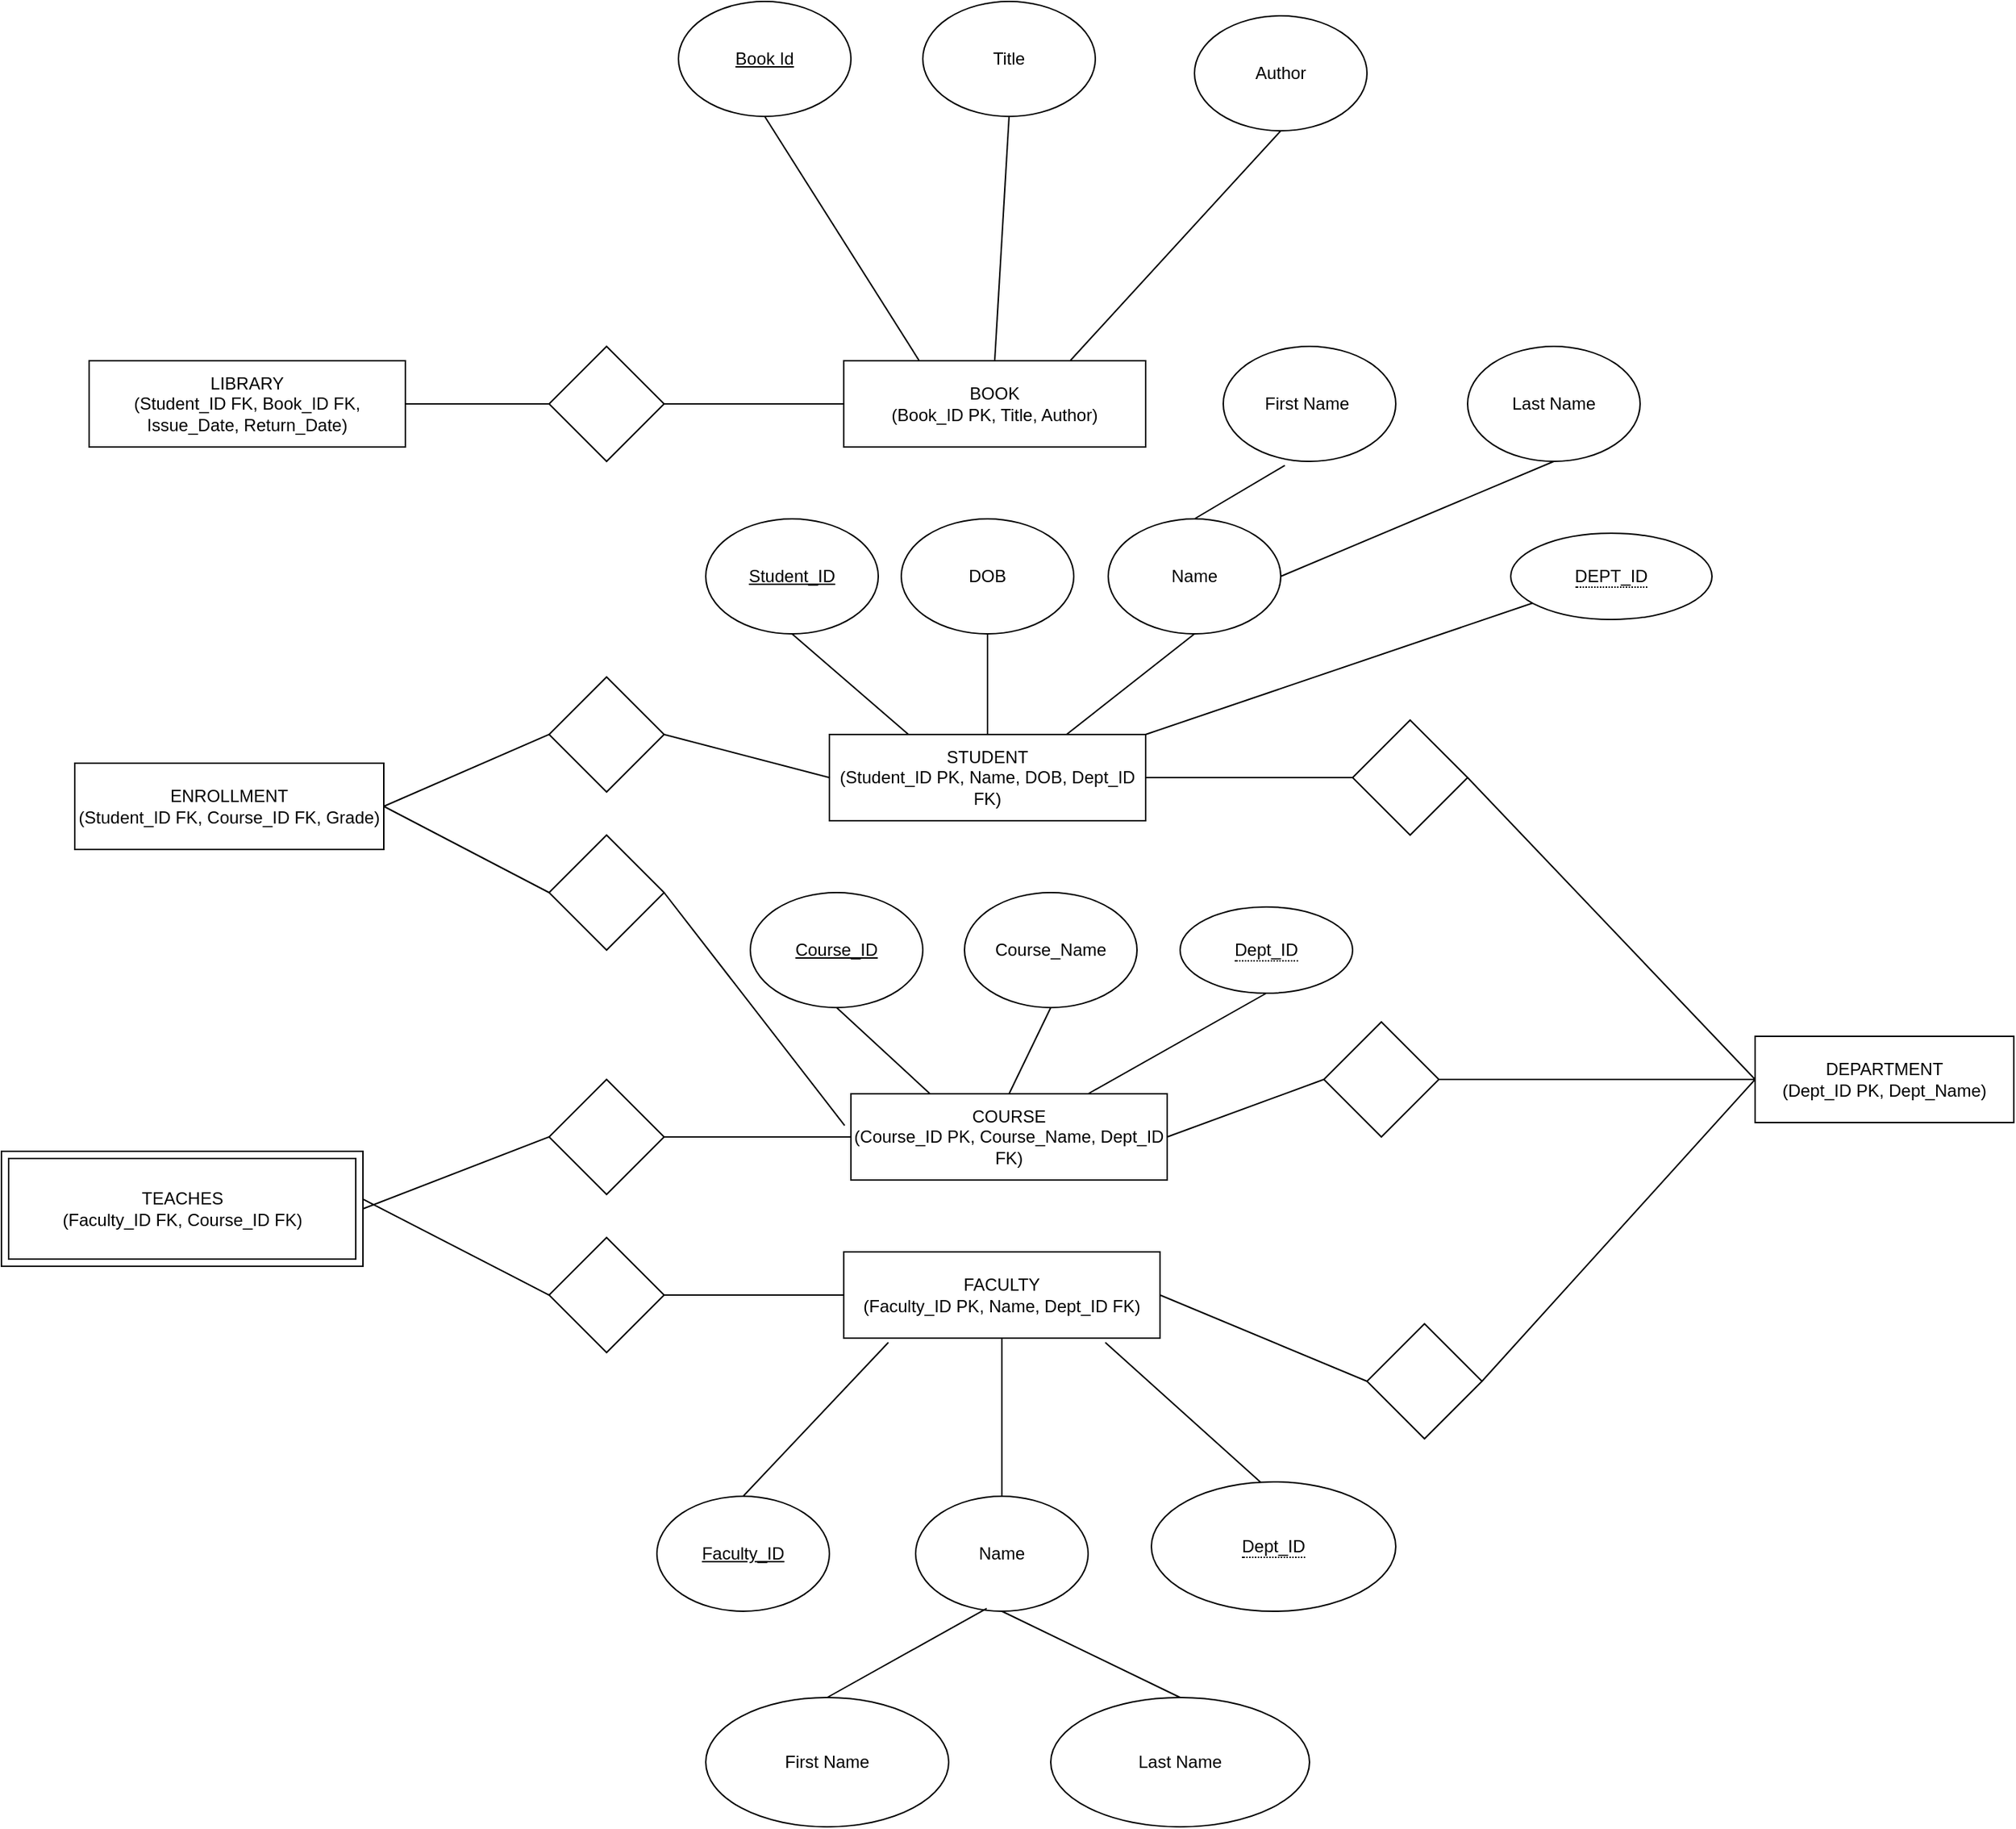 <mxfile version="28.2.3">
  <diagram id="JzQxzd5eA3obd-ft39aP" name="Page-2">
    <mxGraphModel dx="2339" dy="1137" grid="1" gridSize="10" guides="1" tooltips="1" connect="1" arrows="1" fold="1" page="1" pageScale="1" pageWidth="827" pageHeight="1169" math="0" shadow="0">
      <root>
        <mxCell id="0" />
        <mxCell id="1" parent="0" />
        <mxCell id="IvjxRuRWldD-dNK5fLIv-1" value="STUDENT&#xa;(Student_ID PK, Name, DOB, Dept_ID FK)" style="shape=rectangle;rounded=0;whiteSpace=wrap;html=1;" parent="1" vertex="1">
          <mxGeometry x="696" y="540" width="220" height="60" as="geometry" />
        </mxCell>
        <mxCell id="IvjxRuRWldD-dNK5fLIv-2" value="DEPARTMENT&#xa;(Dept_ID PK, Dept_Name)" style="shape=rectangle;rounded=0;whiteSpace=wrap;html=1;" parent="1" vertex="1">
          <mxGeometry x="1340" y="750" width="180" height="60" as="geometry" />
        </mxCell>
        <mxCell id="IvjxRuRWldD-dNK5fLIv-3" value="COURSE&#xa;(Course_ID PK, Course_Name, Dept_ID FK)" style="shape=rectangle;rounded=0;whiteSpace=wrap;html=1;" parent="1" vertex="1">
          <mxGeometry x="711" y="790" width="220" height="60" as="geometry" />
        </mxCell>
        <mxCell id="IvjxRuRWldD-dNK5fLIv-4" value="FACULTY&#xa;(Faculty_ID PK, Name, Dept_ID FK)" style="shape=rectangle;rounded=0;whiteSpace=wrap;html=1;" parent="1" vertex="1">
          <mxGeometry x="706" y="900" width="220" height="60" as="geometry" />
        </mxCell>
        <mxCell id="IvjxRuRWldD-dNK5fLIv-5" value="BOOK&#xa;(Book_ID PK, Title, Author)" style="shape=rectangle;rounded=0;whiteSpace=wrap;html=1;" parent="1" vertex="1">
          <mxGeometry x="706" y="280" width="210" height="60" as="geometry" />
        </mxCell>
        <mxCell id="IvjxRuRWldD-dNK5fLIv-6" value="LIBRARY&lt;br&gt;(Student_ID FK, Book_ID FK, Issue_Date, Return_Date)" style="rounded=0;whiteSpace=wrap;html=1;" parent="1" vertex="1">
          <mxGeometry x="181" y="280" width="220" height="60" as="geometry" />
        </mxCell>
        <mxCell id="IvjxRuRWldD-dNK5fLIv-7" value="ENROLLMENT&lt;br&gt;(Student_ID FK, Course_ID FK, Grade)" style="rounded=0;whiteSpace=wrap;html=1;" parent="1" vertex="1">
          <mxGeometry x="171" y="560" width="215" height="60" as="geometry" />
        </mxCell>
        <mxCell id="IvjxRuRWldD-dNK5fLIv-34" value="" style="rhombus;whiteSpace=wrap;html=1;" parent="1" vertex="1">
          <mxGeometry x="501" y="270" width="80" height="80" as="geometry" />
        </mxCell>
        <mxCell id="ieQ-ditar4wOQOgy2Ght-1" value="" style="endArrow=none;html=1;rounded=0;exitX=1;exitY=0.5;exitDx=0;exitDy=0;entryX=0;entryY=0.5;entryDx=0;entryDy=0;" parent="1" source="IvjxRuRWldD-dNK5fLIv-6" target="IvjxRuRWldD-dNK5fLIv-34" edge="1">
          <mxGeometry width="50" height="50" relative="1" as="geometry">
            <mxPoint x="661" y="520" as="sourcePoint" />
            <mxPoint x="631" y="390" as="targetPoint" />
            <Array as="points" />
          </mxGeometry>
        </mxCell>
        <mxCell id="ieQ-ditar4wOQOgy2Ght-2" value="" style="endArrow=none;html=1;rounded=0;exitX=1;exitY=0.5;exitDx=0;exitDy=0;entryX=0;entryY=0.5;entryDx=0;entryDy=0;" parent="1" source="IvjxRuRWldD-dNK5fLIv-34" target="IvjxRuRWldD-dNK5fLIv-5" edge="1">
          <mxGeometry width="50" height="50" relative="1" as="geometry">
            <mxPoint x="661" y="520" as="sourcePoint" />
            <mxPoint x="711" y="470" as="targetPoint" />
          </mxGeometry>
        </mxCell>
        <mxCell id="ieQ-ditar4wOQOgy2Ght-3" value="" style="rhombus;whiteSpace=wrap;html=1;" parent="1" vertex="1">
          <mxGeometry x="501" y="500" width="80" height="80" as="geometry" />
        </mxCell>
        <mxCell id="ieQ-ditar4wOQOgy2Ght-4" value="" style="rhombus;whiteSpace=wrap;html=1;" parent="1" vertex="1">
          <mxGeometry x="501" y="610" width="80" height="80" as="geometry" />
        </mxCell>
        <mxCell id="ieQ-ditar4wOQOgy2Ght-5" value="" style="rhombus;whiteSpace=wrap;html=1;" parent="1" vertex="1">
          <mxGeometry x="501" y="780" width="80" height="80" as="geometry" />
        </mxCell>
        <mxCell id="ieQ-ditar4wOQOgy2Ght-6" value="" style="rhombus;whiteSpace=wrap;html=1;" parent="1" vertex="1">
          <mxGeometry x="501" y="890" width="80" height="80" as="geometry" />
        </mxCell>
        <mxCell id="ieQ-ditar4wOQOgy2Ght-7" value="" style="endArrow=none;html=1;rounded=0;exitX=1;exitY=0.5;exitDx=0;exitDy=0;entryX=0;entryY=0.5;entryDx=0;entryDy=0;" parent="1" source="IvjxRuRWldD-dNK5fLIv-7" target="ieQ-ditar4wOQOgy2Ght-3" edge="1">
          <mxGeometry width="50" height="50" relative="1" as="geometry">
            <mxPoint x="661" y="640" as="sourcePoint" />
            <mxPoint x="711" y="590" as="targetPoint" />
          </mxGeometry>
        </mxCell>
        <mxCell id="ieQ-ditar4wOQOgy2Ght-8" value="" style="endArrow=none;html=1;rounded=0;exitX=1;exitY=0.5;exitDx=0;exitDy=0;entryX=0;entryY=0.5;entryDx=0;entryDy=0;" parent="1" source="ieQ-ditar4wOQOgy2Ght-3" target="IvjxRuRWldD-dNK5fLIv-1" edge="1">
          <mxGeometry width="50" height="50" relative="1" as="geometry">
            <mxPoint x="566" y="400" as="sourcePoint" />
            <mxPoint x="711" y="590" as="targetPoint" />
          </mxGeometry>
        </mxCell>
        <mxCell id="ieQ-ditar4wOQOgy2Ght-9" value="" style="endArrow=none;html=1;rounded=0;exitX=1;exitY=0.5;exitDx=0;exitDy=0;entryX=0;entryY=0.5;entryDx=0;entryDy=0;" parent="1" source="IvjxRuRWldD-dNK5fLIv-7" target="ieQ-ditar4wOQOgy2Ght-4" edge="1">
          <mxGeometry width="50" height="50" relative="1" as="geometry">
            <mxPoint x="661" y="640" as="sourcePoint" />
            <mxPoint x="711" y="590" as="targetPoint" />
          </mxGeometry>
        </mxCell>
        <mxCell id="ieQ-ditar4wOQOgy2Ght-10" value="" style="endArrow=none;html=1;rounded=0;exitX=1;exitY=0.5;exitDx=0;exitDy=0;entryX=-0.02;entryY=0.367;entryDx=0;entryDy=0;entryPerimeter=0;" parent="1" source="ieQ-ditar4wOQOgy2Ght-4" target="IvjxRuRWldD-dNK5fLIv-3" edge="1">
          <mxGeometry width="50" height="50" relative="1" as="geometry">
            <mxPoint x="661" y="640" as="sourcePoint" />
            <mxPoint x="711" y="590" as="targetPoint" />
          </mxGeometry>
        </mxCell>
        <mxCell id="ieQ-ditar4wOQOgy2Ght-11" value="" style="endArrow=none;html=1;rounded=0;exitX=1;exitY=0.5;exitDx=0;exitDy=0;entryX=0;entryY=0.5;entryDx=0;entryDy=0;" parent="1" source="GNXq4xRj70iTs6ygOowa-28" target="ieQ-ditar4wOQOgy2Ght-5" edge="1">
          <mxGeometry width="50" height="50" relative="1" as="geometry">
            <mxPoint x="396" y="880" as="sourcePoint" />
            <mxPoint x="711" y="590" as="targetPoint" />
          </mxGeometry>
        </mxCell>
        <mxCell id="ieQ-ditar4wOQOgy2Ght-12" value="" style="endArrow=none;html=1;rounded=0;exitX=1;exitY=0.5;exitDx=0;exitDy=0;entryX=0;entryY=0.5;entryDx=0;entryDy=0;" parent="1" source="ieQ-ditar4wOQOgy2Ght-5" target="IvjxRuRWldD-dNK5fLIv-3" edge="1">
          <mxGeometry width="50" height="50" relative="1" as="geometry">
            <mxPoint x="661" y="640" as="sourcePoint" />
            <mxPoint x="711" y="590" as="targetPoint" />
          </mxGeometry>
        </mxCell>
        <mxCell id="ieQ-ditar4wOQOgy2Ght-13" value="" style="endArrow=none;html=1;rounded=0;exitX=0.996;exitY=0.41;exitDx=0;exitDy=0;entryX=0;entryY=0.5;entryDx=0;entryDy=0;exitPerimeter=0;" parent="1" source="GNXq4xRj70iTs6ygOowa-28" target="ieQ-ditar4wOQOgy2Ght-6" edge="1">
          <mxGeometry width="50" height="50" relative="1" as="geometry">
            <mxPoint x="396" y="880" as="sourcePoint" />
            <mxPoint x="711" y="590" as="targetPoint" />
          </mxGeometry>
        </mxCell>
        <mxCell id="ieQ-ditar4wOQOgy2Ght-14" value="" style="endArrow=none;html=1;rounded=0;exitX=1;exitY=0.5;exitDx=0;exitDy=0;entryX=0;entryY=0.5;entryDx=0;entryDy=0;" parent="1" source="ieQ-ditar4wOQOgy2Ght-6" target="IvjxRuRWldD-dNK5fLIv-4" edge="1">
          <mxGeometry width="50" height="50" relative="1" as="geometry">
            <mxPoint x="661" y="640" as="sourcePoint" />
            <mxPoint x="711" y="590" as="targetPoint" />
          </mxGeometry>
        </mxCell>
        <mxCell id="ieQ-ditar4wOQOgy2Ght-15" value="" style="rhombus;whiteSpace=wrap;html=1;" parent="1" vertex="1">
          <mxGeometry x="1060" y="530" width="80" height="80" as="geometry" />
        </mxCell>
        <mxCell id="ieQ-ditar4wOQOgy2Ght-16" value="" style="rhombus;whiteSpace=wrap;html=1;" parent="1" vertex="1">
          <mxGeometry x="1040" y="740" width="80" height="80" as="geometry" />
        </mxCell>
        <mxCell id="ieQ-ditar4wOQOgy2Ght-17" value="" style="rhombus;whiteSpace=wrap;html=1;" parent="1" vertex="1">
          <mxGeometry x="1070" y="950" width="80" height="80" as="geometry" />
        </mxCell>
        <mxCell id="ieQ-ditar4wOQOgy2Ght-18" value="" style="endArrow=none;html=1;rounded=0;exitX=1;exitY=0.5;exitDx=0;exitDy=0;entryX=0;entryY=0.5;entryDx=0;entryDy=0;" parent="1" source="IvjxRuRWldD-dNK5fLIv-1" target="ieQ-ditar4wOQOgy2Ght-15" edge="1">
          <mxGeometry width="50" height="50" relative="1" as="geometry">
            <mxPoint x="661" y="520" as="sourcePoint" />
            <mxPoint x="711" y="470" as="targetPoint" />
          </mxGeometry>
        </mxCell>
        <mxCell id="ieQ-ditar4wOQOgy2Ght-19" value="" style="endArrow=none;html=1;rounded=0;exitX=1;exitY=0.5;exitDx=0;exitDy=0;entryX=0;entryY=0.5;entryDx=0;entryDy=0;" parent="1" source="IvjxRuRWldD-dNK5fLIv-3" target="ieQ-ditar4wOQOgy2Ght-16" edge="1">
          <mxGeometry width="50" height="50" relative="1" as="geometry">
            <mxPoint x="661" y="520" as="sourcePoint" />
            <mxPoint x="711" y="470" as="targetPoint" />
          </mxGeometry>
        </mxCell>
        <mxCell id="ieQ-ditar4wOQOgy2Ght-20" value="" style="endArrow=none;html=1;rounded=0;exitX=1;exitY=0.5;exitDx=0;exitDy=0;entryX=0;entryY=0.5;entryDx=0;entryDy=0;" parent="1" source="IvjxRuRWldD-dNK5fLIv-4" target="ieQ-ditar4wOQOgy2Ght-17" edge="1">
          <mxGeometry width="50" height="50" relative="1" as="geometry">
            <mxPoint x="661" y="520" as="sourcePoint" />
            <mxPoint x="711" y="470" as="targetPoint" />
          </mxGeometry>
        </mxCell>
        <mxCell id="ieQ-ditar4wOQOgy2Ght-21" value="" style="endArrow=none;html=1;rounded=0;exitX=1;exitY=0.5;exitDx=0;exitDy=0;entryX=0;entryY=0.5;entryDx=0;entryDy=0;" parent="1" source="ieQ-ditar4wOQOgy2Ght-15" target="IvjxRuRWldD-dNK5fLIv-2" edge="1">
          <mxGeometry width="50" height="50" relative="1" as="geometry">
            <mxPoint x="661" y="520" as="sourcePoint" />
            <mxPoint x="711" y="470" as="targetPoint" />
          </mxGeometry>
        </mxCell>
        <mxCell id="ieQ-ditar4wOQOgy2Ght-22" value="" style="endArrow=none;html=1;rounded=0;exitX=1;exitY=0.5;exitDx=0;exitDy=0;entryX=0;entryY=0.5;entryDx=0;entryDy=0;" parent="1" source="ieQ-ditar4wOQOgy2Ght-16" target="IvjxRuRWldD-dNK5fLIv-2" edge="1">
          <mxGeometry width="50" height="50" relative="1" as="geometry">
            <mxPoint x="661" y="520" as="sourcePoint" />
            <mxPoint x="711" y="470" as="targetPoint" />
          </mxGeometry>
        </mxCell>
        <mxCell id="ieQ-ditar4wOQOgy2Ght-23" value="" style="endArrow=none;html=1;rounded=0;exitX=1;exitY=0.5;exitDx=0;exitDy=0;entryX=0;entryY=0.5;entryDx=0;entryDy=0;" parent="1" source="ieQ-ditar4wOQOgy2Ght-17" target="IvjxRuRWldD-dNK5fLIv-2" edge="1">
          <mxGeometry width="50" height="50" relative="1" as="geometry">
            <mxPoint x="661" y="520" as="sourcePoint" />
            <mxPoint x="711" y="470" as="targetPoint" />
          </mxGeometry>
        </mxCell>
        <mxCell id="ieQ-ditar4wOQOgy2Ght-24" value="" style="endArrow=none;html=1;rounded=0;exitX=0.25;exitY=0;exitDx=0;exitDy=0;entryX=0.5;entryY=1;entryDx=0;entryDy=0;" parent="1" source="IvjxRuRWldD-dNK5fLIv-5" edge="1" target="GNXq4xRj70iTs6ygOowa-8">
          <mxGeometry width="50" height="50" relative="1" as="geometry">
            <mxPoint x="840" y="680" as="sourcePoint" />
            <mxPoint x="650" y="120" as="targetPoint" />
          </mxGeometry>
        </mxCell>
        <mxCell id="ieQ-ditar4wOQOgy2Ght-25" value="" style="endArrow=none;html=1;rounded=0;exitX=0.75;exitY=0;exitDx=0;exitDy=0;entryX=0.5;entryY=1;entryDx=0;entryDy=0;" parent="1" source="IvjxRuRWldD-dNK5fLIv-5" edge="1" target="GNXq4xRj70iTs6ygOowa-9">
          <mxGeometry width="50" height="50" relative="1" as="geometry">
            <mxPoint x="840" y="680" as="sourcePoint" />
            <mxPoint x="950" y="130" as="targetPoint" />
          </mxGeometry>
        </mxCell>
        <mxCell id="ieQ-ditar4wOQOgy2Ght-26" value="" style="endArrow=none;html=1;rounded=0;exitX=0.5;exitY=0;exitDx=0;exitDy=0;entryX=0.5;entryY=1;entryDx=0;entryDy=0;" parent="1" source="IvjxRuRWldD-dNK5fLIv-5" edge="1" target="GNXq4xRj70iTs6ygOowa-10">
          <mxGeometry width="50" height="50" relative="1" as="geometry">
            <mxPoint x="840" y="680" as="sourcePoint" />
            <mxPoint x="810" y="120" as="targetPoint" />
          </mxGeometry>
        </mxCell>
        <mxCell id="ieQ-ditar4wOQOgy2Ght-27" value="" style="endArrow=none;html=1;rounded=0;entryX=0.75;entryY=0;entryDx=0;entryDy=0;exitX=0.5;exitY=1;exitDx=0;exitDy=0;" parent="1" target="IvjxRuRWldD-dNK5fLIv-1" edge="1" source="GNXq4xRj70iTs6ygOowa-11">
          <mxGeometry width="50" height="50" relative="1" as="geometry">
            <mxPoint x="921" y="440" as="sourcePoint" />
            <mxPoint x="711" y="470" as="targetPoint" />
          </mxGeometry>
        </mxCell>
        <mxCell id="ieQ-ditar4wOQOgy2Ght-28" value="" style="endArrow=none;html=1;rounded=0;entryX=0.5;entryY=0;entryDx=0;entryDy=0;exitX=0.5;exitY=1;exitDx=0;exitDy=0;" parent="1" target="IvjxRuRWldD-dNK5fLIv-1" edge="1" source="GNXq4xRj70iTs6ygOowa-12">
          <mxGeometry width="50" height="50" relative="1" as="geometry">
            <mxPoint x="824" y="440" as="sourcePoint" />
            <mxPoint x="818.5" y="500" as="targetPoint" />
          </mxGeometry>
        </mxCell>
        <mxCell id="ieQ-ditar4wOQOgy2Ght-29" value="" style="endArrow=none;html=1;rounded=0;exitX=0.25;exitY=0;exitDx=0;exitDy=0;entryX=0.5;entryY=1;entryDx=0;entryDy=0;" parent="1" source="IvjxRuRWldD-dNK5fLIv-1" edge="1" target="GNXq4xRj70iTs6ygOowa-13">
          <mxGeometry width="50" height="50" relative="1" as="geometry">
            <mxPoint x="661" y="520" as="sourcePoint" />
            <mxPoint x="690" y="430" as="targetPoint" />
          </mxGeometry>
        </mxCell>
        <mxCell id="GNXq4xRj70iTs6ygOowa-1" value="" style="endArrow=none;html=1;rounded=0;exitX=0.75;exitY=0;exitDx=0;exitDy=0;entryX=0.5;entryY=1;entryDx=0;entryDy=0;" edge="1" parent="1" source="IvjxRuRWldD-dNK5fLIv-3" target="GNXq4xRj70iTs6ygOowa-33">
          <mxGeometry width="50" height="50" relative="1" as="geometry">
            <mxPoint x="700" y="800" as="sourcePoint" />
            <mxPoint x="992.26" y="707.55" as="targetPoint" />
          </mxGeometry>
        </mxCell>
        <mxCell id="GNXq4xRj70iTs6ygOowa-2" value="" style="endArrow=none;html=1;rounded=0;exitX=0.5;exitY=0;exitDx=0;exitDy=0;entryX=0.5;entryY=1;entryDx=0;entryDy=0;" edge="1" parent="1" source="IvjxRuRWldD-dNK5fLIv-3" target="GNXq4xRj70iTs6ygOowa-19">
          <mxGeometry width="50" height="50" relative="1" as="geometry">
            <mxPoint x="700" y="800" as="sourcePoint" />
            <mxPoint x="810" y="670" as="targetPoint" />
          </mxGeometry>
        </mxCell>
        <mxCell id="GNXq4xRj70iTs6ygOowa-3" value="" style="endArrow=none;html=1;rounded=0;exitX=0.25;exitY=0;exitDx=0;exitDy=0;entryX=0.5;entryY=1;entryDx=0;entryDy=0;" edge="1" parent="1" source="IvjxRuRWldD-dNK5fLIv-3" target="GNXq4xRj70iTs6ygOowa-20">
          <mxGeometry width="50" height="50" relative="1" as="geometry">
            <mxPoint x="700" y="800" as="sourcePoint" />
            <mxPoint x="740" y="660" as="targetPoint" />
          </mxGeometry>
        </mxCell>
        <mxCell id="GNXq4xRj70iTs6ygOowa-4" value="" style="endArrow=none;html=1;rounded=0;exitX=0.827;exitY=1.05;exitDx=0;exitDy=0;exitPerimeter=0;entryX=0.46;entryY=0.025;entryDx=0;entryDy=0;entryPerimeter=0;" edge="1" parent="1" source="IvjxRuRWldD-dNK5fLIv-4" target="GNXq4xRj70iTs6ygOowa-41">
          <mxGeometry width="50" height="50" relative="1" as="geometry">
            <mxPoint x="700" y="920" as="sourcePoint" />
            <mxPoint x="1040" y="1130" as="targetPoint" />
          </mxGeometry>
        </mxCell>
        <mxCell id="GNXq4xRj70iTs6ygOowa-5" value="" style="endArrow=none;html=1;rounded=0;exitX=0.5;exitY=1;exitDx=0;exitDy=0;entryX=0.5;entryY=0;entryDx=0;entryDy=0;" edge="1" parent="1" source="IvjxRuRWldD-dNK5fLIv-4" target="GNXq4xRj70iTs6ygOowa-26">
          <mxGeometry width="50" height="50" relative="1" as="geometry">
            <mxPoint x="700" y="920" as="sourcePoint" />
            <mxPoint x="830" y="1080" as="targetPoint" />
            <Array as="points" />
          </mxGeometry>
        </mxCell>
        <mxCell id="GNXq4xRj70iTs6ygOowa-6" value="" style="endArrow=none;html=1;rounded=0;exitX=0.141;exitY=1.05;exitDx=0;exitDy=0;exitPerimeter=0;entryX=0.5;entryY=0;entryDx=0;entryDy=0;" edge="1" parent="1" source="IvjxRuRWldD-dNK5fLIv-4" target="GNXq4xRj70iTs6ygOowa-23">
          <mxGeometry width="50" height="50" relative="1" as="geometry">
            <mxPoint x="700" y="920" as="sourcePoint" />
            <mxPoint x="751" y="1080" as="targetPoint" />
          </mxGeometry>
        </mxCell>
        <mxCell id="GNXq4xRj70iTs6ygOowa-8" value="&lt;u&gt;Book Id&lt;/u&gt;" style="ellipse;whiteSpace=wrap;html=1;" vertex="1" parent="1">
          <mxGeometry x="591" y="30" width="120" height="80" as="geometry" />
        </mxCell>
        <mxCell id="GNXq4xRj70iTs6ygOowa-9" value="Author" style="ellipse;whiteSpace=wrap;html=1;" vertex="1" parent="1">
          <mxGeometry x="950" y="40" width="120" height="80" as="geometry" />
        </mxCell>
        <mxCell id="GNXq4xRj70iTs6ygOowa-10" value="Title" style="ellipse;whiteSpace=wrap;html=1;" vertex="1" parent="1">
          <mxGeometry x="761" y="30" width="120" height="80" as="geometry" />
        </mxCell>
        <mxCell id="GNXq4xRj70iTs6ygOowa-11" value="Name" style="ellipse;whiteSpace=wrap;html=1;" vertex="1" parent="1">
          <mxGeometry x="890" y="390" width="120" height="80" as="geometry" />
        </mxCell>
        <mxCell id="GNXq4xRj70iTs6ygOowa-12" value="DOB" style="ellipse;whiteSpace=wrap;html=1;" vertex="1" parent="1">
          <mxGeometry x="746" y="390" width="120" height="80" as="geometry" />
        </mxCell>
        <mxCell id="GNXq4xRj70iTs6ygOowa-13" value="&lt;u&gt;Student_ID&lt;/u&gt;" style="ellipse;whiteSpace=wrap;html=1;" vertex="1" parent="1">
          <mxGeometry x="610" y="390" width="120" height="80" as="geometry" />
        </mxCell>
        <mxCell id="GNXq4xRj70iTs6ygOowa-14" value="First Name&amp;nbsp;" style="ellipse;whiteSpace=wrap;html=1;" vertex="1" parent="1">
          <mxGeometry x="970" y="270" width="120" height="80" as="geometry" />
        </mxCell>
        <mxCell id="GNXq4xRj70iTs6ygOowa-15" value="Last Name" style="ellipse;whiteSpace=wrap;html=1;" vertex="1" parent="1">
          <mxGeometry x="1140" y="270" width="120" height="80" as="geometry" />
        </mxCell>
        <mxCell id="GNXq4xRj70iTs6ygOowa-16" value="" style="endArrow=none;html=1;rounded=0;exitX=0.5;exitY=0;exitDx=0;exitDy=0;entryX=0.357;entryY=1.035;entryDx=0;entryDy=0;entryPerimeter=0;" edge="1" parent="1" source="GNXq4xRj70iTs6ygOowa-11" target="GNXq4xRj70iTs6ygOowa-14">
          <mxGeometry width="50" height="50" relative="1" as="geometry">
            <mxPoint x="1001" y="370" as="sourcePoint" />
            <mxPoint x="1051" y="320" as="targetPoint" />
          </mxGeometry>
        </mxCell>
        <mxCell id="GNXq4xRj70iTs6ygOowa-17" value="" style="endArrow=none;html=1;rounded=0;exitX=1;exitY=0.5;exitDx=0;exitDy=0;entryX=0.5;entryY=1;entryDx=0;entryDy=0;" edge="1" parent="1" source="GNXq4xRj70iTs6ygOowa-11" target="GNXq4xRj70iTs6ygOowa-15">
          <mxGeometry width="50" height="50" relative="1" as="geometry">
            <mxPoint x="1170" y="435" as="sourcePoint" />
            <mxPoint x="1220" y="385" as="targetPoint" />
          </mxGeometry>
        </mxCell>
        <mxCell id="GNXq4xRj70iTs6ygOowa-19" value="Course_Name" style="ellipse;whiteSpace=wrap;html=1;" vertex="1" parent="1">
          <mxGeometry x="790" y="650" width="120" height="80" as="geometry" />
        </mxCell>
        <mxCell id="GNXq4xRj70iTs6ygOowa-20" value="&lt;u&gt;Course_ID&lt;/u&gt;" style="ellipse;whiteSpace=wrap;html=1;" vertex="1" parent="1">
          <mxGeometry x="641" y="650" width="120" height="80" as="geometry" />
        </mxCell>
        <mxCell id="GNXq4xRj70iTs6ygOowa-23" value="&lt;u&gt;Faculty_ID&lt;/u&gt;" style="ellipse;whiteSpace=wrap;html=1;" vertex="1" parent="1">
          <mxGeometry x="576" y="1070" width="120" height="80" as="geometry" />
        </mxCell>
        <mxCell id="GNXq4xRj70iTs6ygOowa-26" value="Name" style="ellipse;whiteSpace=wrap;html=1;" vertex="1" parent="1">
          <mxGeometry x="756" y="1070" width="120" height="80" as="geometry" />
        </mxCell>
        <mxCell id="GNXq4xRj70iTs6ygOowa-28" value="TEACHES&lt;br&gt;(Faculty_ID FK, Course_ID FK)" style="shape=ext;margin=3;double=1;whiteSpace=wrap;html=1;align=center;" vertex="1" parent="1">
          <mxGeometry x="120" y="830" width="251.5" height="80" as="geometry" />
        </mxCell>
        <mxCell id="GNXq4xRj70iTs6ygOowa-30" value="&lt;span style=&quot;border-bottom: 1px dotted&quot;&gt;DEPT_ID&lt;/span&gt;" style="ellipse;whiteSpace=wrap;html=1;align=center;" vertex="1" parent="1">
          <mxGeometry x="1170" y="400" width="140" height="60" as="geometry" />
        </mxCell>
        <mxCell id="GNXq4xRj70iTs6ygOowa-31" value="" style="endArrow=none;html=1;rounded=0;exitX=1;exitY=0;exitDx=0;exitDy=0;" edge="1" parent="1" source="IvjxRuRWldD-dNK5fLIv-1" target="GNXq4xRj70iTs6ygOowa-30">
          <mxGeometry relative="1" as="geometry">
            <mxPoint x="1020" y="470" as="sourcePoint" />
            <mxPoint x="1180" y="470" as="targetPoint" />
          </mxGeometry>
        </mxCell>
        <mxCell id="GNXq4xRj70iTs6ygOowa-33" value="&lt;span style=&quot;border-bottom: 1px dotted&quot;&gt;Dept_ID&lt;/span&gt;" style="ellipse;whiteSpace=wrap;html=1;align=center;" vertex="1" parent="1">
          <mxGeometry x="940" y="660" width="120" height="60" as="geometry" />
        </mxCell>
        <mxCell id="GNXq4xRj70iTs6ygOowa-34" value="Last Name" style="ellipse;whiteSpace=wrap;html=1;align=center;" vertex="1" parent="1">
          <mxGeometry x="850" y="1210" width="180" height="90" as="geometry" />
        </mxCell>
        <mxCell id="GNXq4xRj70iTs6ygOowa-35" value="First Name" style="ellipse;whiteSpace=wrap;html=1;align=center;" vertex="1" parent="1">
          <mxGeometry x="610" y="1210" width="169" height="90" as="geometry" />
        </mxCell>
        <mxCell id="GNXq4xRj70iTs6ygOowa-36" value="" style="endArrow=none;html=1;rounded=0;exitX=0.5;exitY=1;exitDx=0;exitDy=0;entryX=0.5;entryY=0;entryDx=0;entryDy=0;" edge="1" parent="1" source="GNXq4xRj70iTs6ygOowa-26" target="GNXq4xRj70iTs6ygOowa-34">
          <mxGeometry relative="1" as="geometry">
            <mxPoint x="790" y="1270" as="sourcePoint" />
            <mxPoint x="950" y="1270" as="targetPoint" />
          </mxGeometry>
        </mxCell>
        <mxCell id="GNXq4xRj70iTs6ygOowa-37" value="" style="endArrow=none;html=1;rounded=0;entryX=0.412;entryY=0.976;entryDx=0;entryDy=0;entryPerimeter=0;exitX=0.5;exitY=0;exitDx=0;exitDy=0;" edge="1" parent="1" source="GNXq4xRj70iTs6ygOowa-35" target="GNXq4xRj70iTs6ygOowa-26">
          <mxGeometry relative="1" as="geometry">
            <mxPoint x="630" y="1250" as="sourcePoint" />
            <mxPoint x="790" y="1250" as="targetPoint" />
          </mxGeometry>
        </mxCell>
        <mxCell id="GNXq4xRj70iTs6ygOowa-41" value="&lt;span style=&quot;border-bottom: 1px dotted&quot;&gt;Dept_ID&lt;/span&gt;" style="ellipse;whiteSpace=wrap;html=1;align=center;" vertex="1" parent="1">
          <mxGeometry x="920" y="1060" width="170" height="90" as="geometry" />
        </mxCell>
      </root>
    </mxGraphModel>
  </diagram>
</mxfile>
